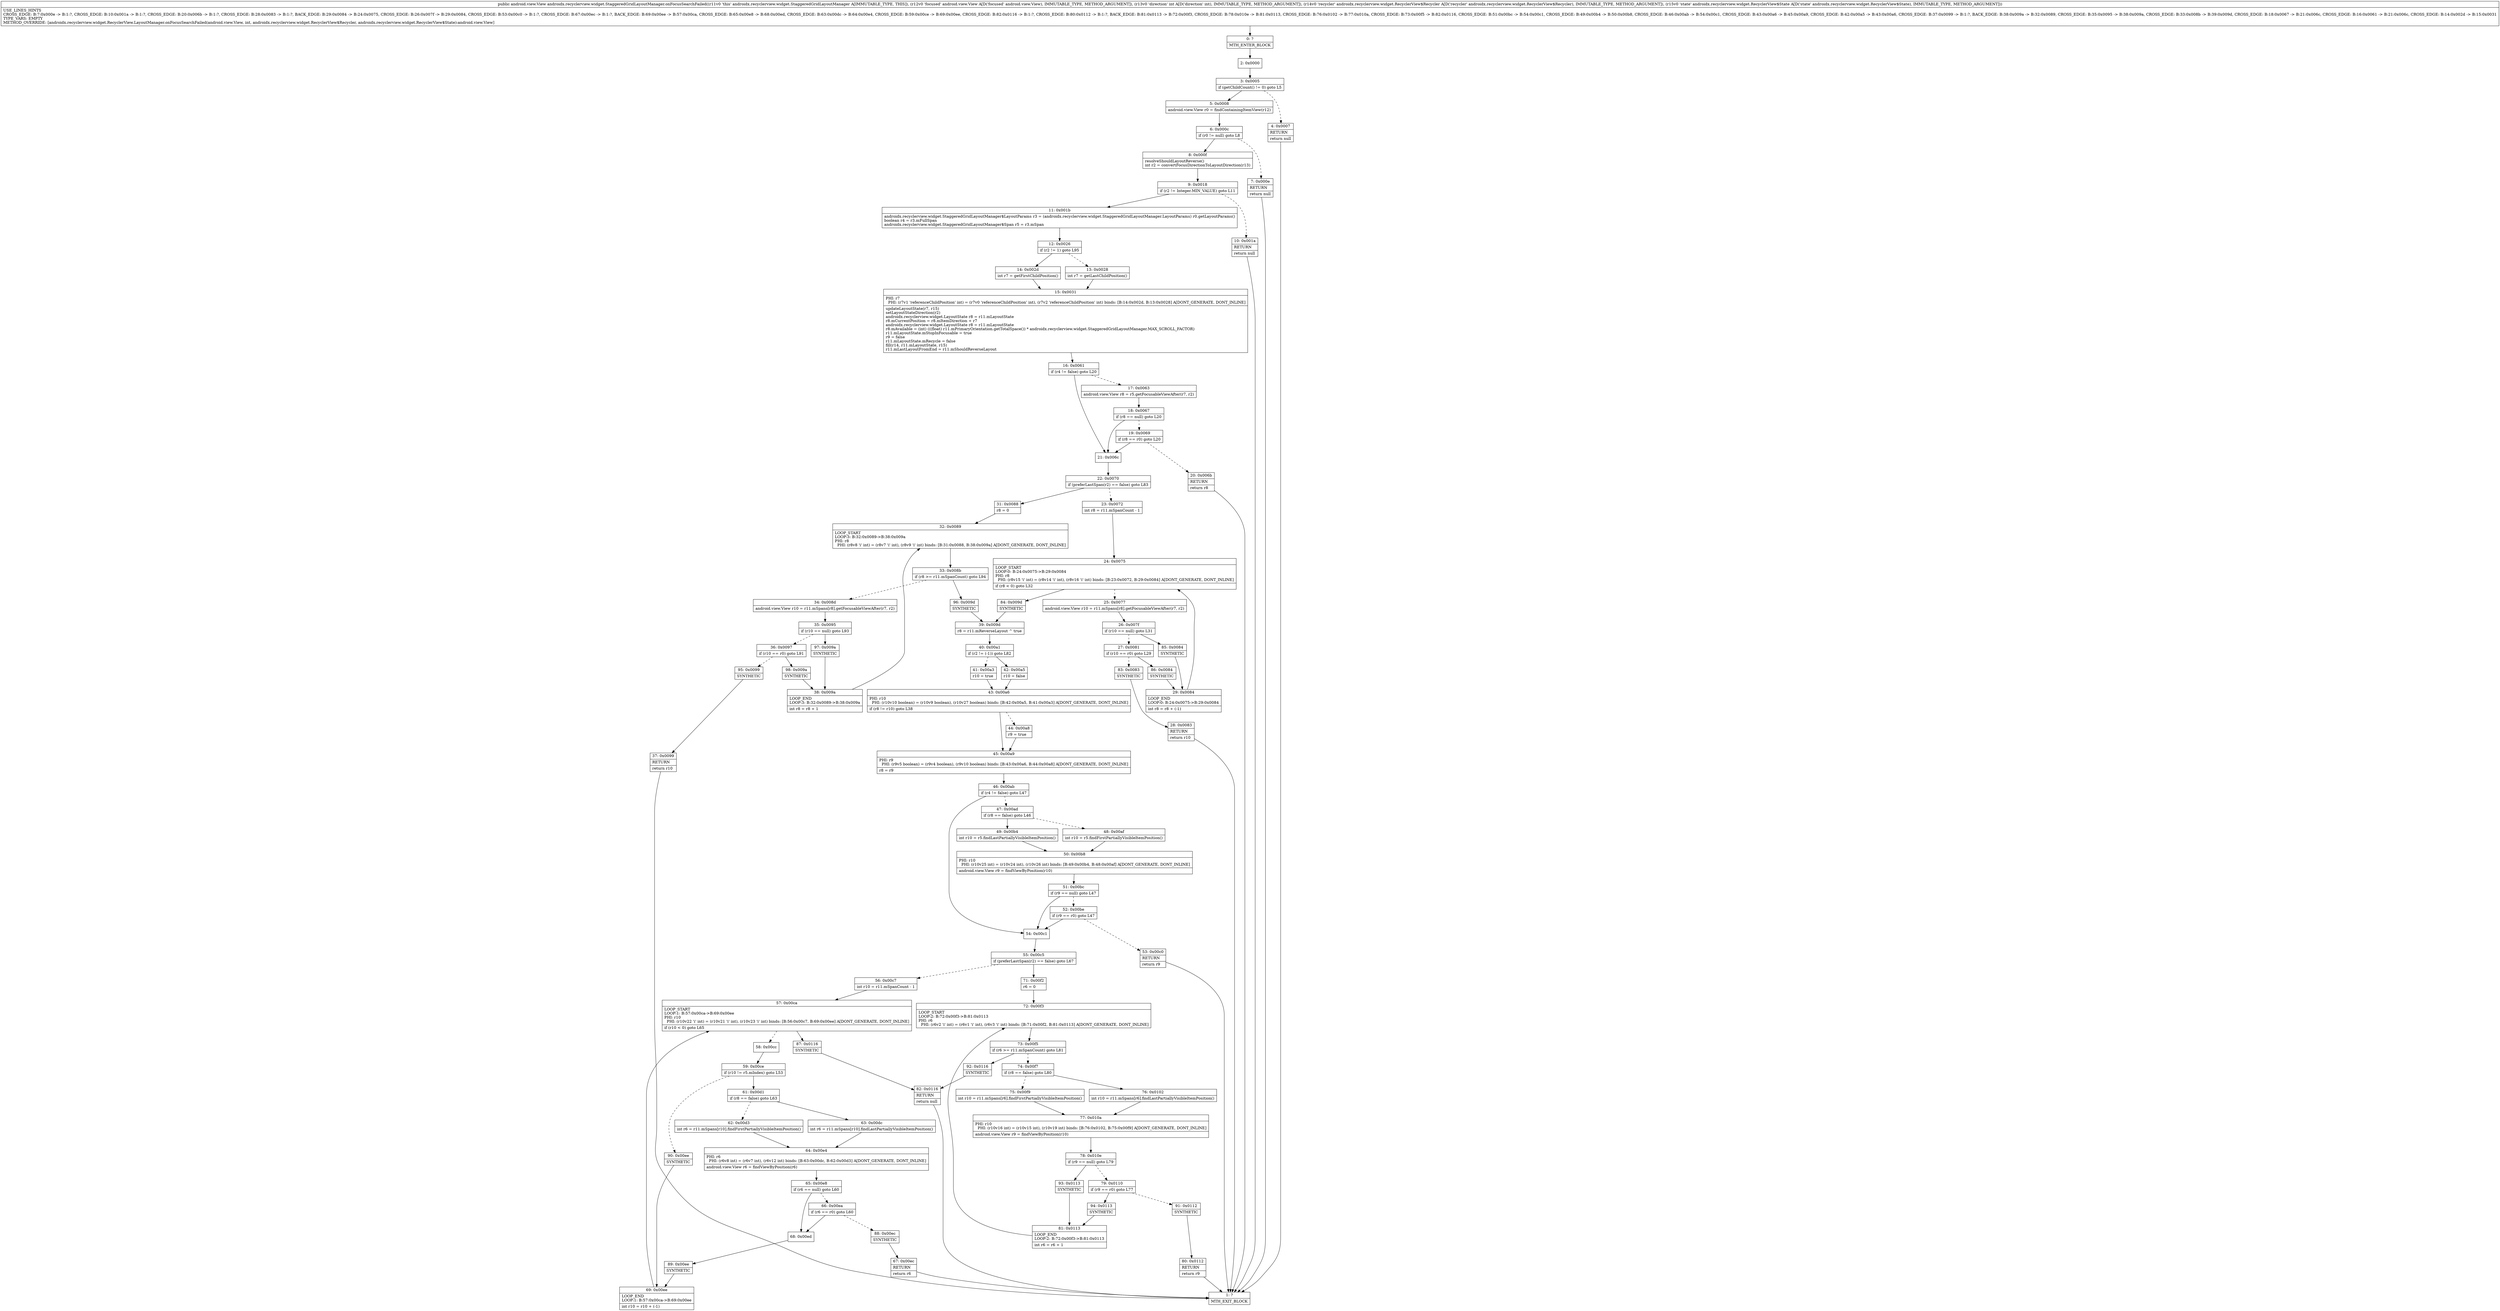 digraph "CFG forandroidx.recyclerview.widget.StaggeredGridLayoutManager.onFocusSearchFailed(Landroid\/view\/View;ILandroidx\/recyclerview\/widget\/RecyclerView$Recycler;Landroidx\/recyclerview\/widget\/RecyclerView$State;)Landroid\/view\/View;" {
Node_0 [shape=record,label="{0\:\ ?|MTH_ENTER_BLOCK\l}"];
Node_2 [shape=record,label="{2\:\ 0x0000}"];
Node_3 [shape=record,label="{3\:\ 0x0005|if (getChildCount() != 0) goto L5\l}"];
Node_4 [shape=record,label="{4\:\ 0x0007|RETURN\l|return null\l}"];
Node_1 [shape=record,label="{1\:\ ?|MTH_EXIT_BLOCK\l}"];
Node_5 [shape=record,label="{5\:\ 0x0008|android.view.View r0 = findContainingItemView(r12)\l}"];
Node_6 [shape=record,label="{6\:\ 0x000c|if (r0 != null) goto L8\l}"];
Node_7 [shape=record,label="{7\:\ 0x000e|RETURN\l|return null\l}"];
Node_8 [shape=record,label="{8\:\ 0x000f|resolveShouldLayoutReverse()\lint r2 = convertFocusDirectionToLayoutDirection(r13)\l}"];
Node_9 [shape=record,label="{9\:\ 0x0018|if (r2 != Integer.MIN_VALUE) goto L11\l}"];
Node_10 [shape=record,label="{10\:\ 0x001a|RETURN\l|return null\l}"];
Node_11 [shape=record,label="{11\:\ 0x001b|androidx.recyclerview.widget.StaggeredGridLayoutManager$LayoutParams r3 = (androidx.recyclerview.widget.StaggeredGridLayoutManager.LayoutParams) r0.getLayoutParams()\lboolean r4 = r3.mFullSpan\landroidx.recyclerview.widget.StaggeredGridLayoutManager$Span r5 = r3.mSpan\l}"];
Node_12 [shape=record,label="{12\:\ 0x0026|if (r2 != 1) goto L95\l}"];
Node_13 [shape=record,label="{13\:\ 0x0028|int r7 = getLastChildPosition()\l}"];
Node_15 [shape=record,label="{15\:\ 0x0031|PHI: r7 \l  PHI: (r7v1 'referenceChildPosition' int) = (r7v0 'referenceChildPosition' int), (r7v2 'referenceChildPosition' int) binds: [B:14:0x002d, B:13:0x0028] A[DONT_GENERATE, DONT_INLINE]\l|updateLayoutState(r7, r15)\lsetLayoutStateDirection(r2)\landroidx.recyclerview.widget.LayoutState r8 = r11.mLayoutState\lr8.mCurrentPosition = r8.mItemDirection + r7\landroidx.recyclerview.widget.LayoutState r8 = r11.mLayoutState\lr8.mAvailable = (int) (((float) r11.mPrimaryOrientation.getTotalSpace()) * androidx.recyclerview.widget.StaggeredGridLayoutManager.MAX_SCROLL_FACTOR)\lr11.mLayoutState.mStopInFocusable = true\lr9 = false\lr11.mLayoutState.mRecycle = false\lfill(r14, r11.mLayoutState, r15)\lr11.mLastLayoutFromEnd = r11.mShouldReverseLayout\l}"];
Node_16 [shape=record,label="{16\:\ 0x0061|if (r4 != false) goto L20\l}"];
Node_17 [shape=record,label="{17\:\ 0x0063|android.view.View r8 = r5.getFocusableViewAfter(r7, r2)\l}"];
Node_18 [shape=record,label="{18\:\ 0x0067|if (r8 == null) goto L20\l}"];
Node_19 [shape=record,label="{19\:\ 0x0069|if (r8 == r0) goto L20\l}"];
Node_20 [shape=record,label="{20\:\ 0x006b|RETURN\l|return r8\l}"];
Node_21 [shape=record,label="{21\:\ 0x006c}"];
Node_22 [shape=record,label="{22\:\ 0x0070|if (preferLastSpan(r2) == false) goto L83\l}"];
Node_23 [shape=record,label="{23\:\ 0x0072|int r8 = r11.mSpanCount \- 1\l}"];
Node_24 [shape=record,label="{24\:\ 0x0075|LOOP_START\lLOOP:0: B:24:0x0075\-\>B:29:0x0084\lPHI: r8 \l  PHI: (r8v15 'i' int) = (r8v14 'i' int), (r8v16 'i' int) binds: [B:23:0x0072, B:29:0x0084] A[DONT_GENERATE, DONT_INLINE]\l|if (r8 \< 0) goto L32\l}"];
Node_25 [shape=record,label="{25\:\ 0x0077|android.view.View r10 = r11.mSpans[r8].getFocusableViewAfter(r7, r2)\l}"];
Node_26 [shape=record,label="{26\:\ 0x007f|if (r10 == null) goto L31\l}"];
Node_27 [shape=record,label="{27\:\ 0x0081|if (r10 == r0) goto L29\l}"];
Node_83 [shape=record,label="{83\:\ 0x0083|SYNTHETIC\l}"];
Node_28 [shape=record,label="{28\:\ 0x0083|RETURN\l|return r10\l}"];
Node_86 [shape=record,label="{86\:\ 0x0084|SYNTHETIC\l}"];
Node_29 [shape=record,label="{29\:\ 0x0084|LOOP_END\lLOOP:0: B:24:0x0075\-\>B:29:0x0084\l|int r8 = r8 + (\-1)\l}"];
Node_85 [shape=record,label="{85\:\ 0x0084|SYNTHETIC\l}"];
Node_84 [shape=record,label="{84\:\ 0x009d|SYNTHETIC\l}"];
Node_39 [shape=record,label="{39\:\ 0x009d|r8 = r11.mReverseLayout ^ true\l}"];
Node_40 [shape=record,label="{40\:\ 0x00a1|if (r2 != (\-1)) goto L82\l}"];
Node_41 [shape=record,label="{41\:\ 0x00a3|r10 = true\l}"];
Node_43 [shape=record,label="{43\:\ 0x00a6|PHI: r10 \l  PHI: (r10v10 boolean) = (r10v9 boolean), (r10v27 boolean) binds: [B:42:0x00a5, B:41:0x00a3] A[DONT_GENERATE, DONT_INLINE]\l|if (r8 != r10) goto L38\l}"];
Node_44 [shape=record,label="{44\:\ 0x00a8|r9 = true\l}"];
Node_45 [shape=record,label="{45\:\ 0x00a9|PHI: r9 \l  PHI: (r9v5 boolean) = (r9v4 boolean), (r9v10 boolean) binds: [B:43:0x00a6, B:44:0x00a8] A[DONT_GENERATE, DONT_INLINE]\l|r8 = r9\l}"];
Node_46 [shape=record,label="{46\:\ 0x00ab|if (r4 != false) goto L47\l}"];
Node_47 [shape=record,label="{47\:\ 0x00ad|if (r8 == false) goto L46\l}"];
Node_48 [shape=record,label="{48\:\ 0x00af|int r10 = r5.findFirstPartiallyVisibleItemPosition()\l}"];
Node_50 [shape=record,label="{50\:\ 0x00b8|PHI: r10 \l  PHI: (r10v25 int) = (r10v24 int), (r10v26 int) binds: [B:49:0x00b4, B:48:0x00af] A[DONT_GENERATE, DONT_INLINE]\l|android.view.View r9 = findViewByPosition(r10)\l}"];
Node_51 [shape=record,label="{51\:\ 0x00bc|if (r9 == null) goto L47\l}"];
Node_52 [shape=record,label="{52\:\ 0x00be|if (r9 == r0) goto L47\l}"];
Node_53 [shape=record,label="{53\:\ 0x00c0|RETURN\l|return r9\l}"];
Node_49 [shape=record,label="{49\:\ 0x00b4|int r10 = r5.findLastPartiallyVisibleItemPosition()\l}"];
Node_54 [shape=record,label="{54\:\ 0x00c1}"];
Node_55 [shape=record,label="{55\:\ 0x00c5|if (preferLastSpan(r2) == false) goto L67\l}"];
Node_56 [shape=record,label="{56\:\ 0x00c7|int r10 = r11.mSpanCount \- 1\l}"];
Node_57 [shape=record,label="{57\:\ 0x00ca|LOOP_START\lLOOP:1: B:57:0x00ca\-\>B:69:0x00ee\lPHI: r10 \l  PHI: (r10v22 'i' int) = (r10v21 'i' int), (r10v23 'i' int) binds: [B:56:0x00c7, B:69:0x00ee] A[DONT_GENERATE, DONT_INLINE]\l|if (r10 \< 0) goto L65\l}"];
Node_58 [shape=record,label="{58\:\ 0x00cc}"];
Node_59 [shape=record,label="{59\:\ 0x00ce|if (r10 != r5.mIndex) goto L53\l}"];
Node_61 [shape=record,label="{61\:\ 0x00d1|if (r8 == false) goto L63\l}"];
Node_62 [shape=record,label="{62\:\ 0x00d3|int r6 = r11.mSpans[r10].findFirstPartiallyVisibleItemPosition()\l}"];
Node_64 [shape=record,label="{64\:\ 0x00e4|PHI: r6 \l  PHI: (r6v8 int) = (r6v7 int), (r6v12 int) binds: [B:63:0x00dc, B:62:0x00d3] A[DONT_GENERATE, DONT_INLINE]\l|android.view.View r6 = findViewByPosition(r6)\l}"];
Node_65 [shape=record,label="{65\:\ 0x00e8|if (r6 == null) goto L60\l}"];
Node_66 [shape=record,label="{66\:\ 0x00ea|if (r6 == r0) goto L60\l}"];
Node_88 [shape=record,label="{88\:\ 0x00ec|SYNTHETIC\l}"];
Node_67 [shape=record,label="{67\:\ 0x00ec|RETURN\l|return r6\l}"];
Node_68 [shape=record,label="{68\:\ 0x00ed}"];
Node_89 [shape=record,label="{89\:\ 0x00ee|SYNTHETIC\l}"];
Node_69 [shape=record,label="{69\:\ 0x00ee|LOOP_END\lLOOP:1: B:57:0x00ca\-\>B:69:0x00ee\l|int r10 = r10 + (\-1)\l}"];
Node_63 [shape=record,label="{63\:\ 0x00dc|int r6 = r11.mSpans[r10].findLastPartiallyVisibleItemPosition()\l}"];
Node_90 [shape=record,label="{90\:\ 0x00ee|SYNTHETIC\l}"];
Node_87 [shape=record,label="{87\:\ 0x0116|SYNTHETIC\l}"];
Node_82 [shape=record,label="{82\:\ 0x0116|RETURN\l|return null\l}"];
Node_71 [shape=record,label="{71\:\ 0x00f2|r6 = 0\l}"];
Node_72 [shape=record,label="{72\:\ 0x00f3|LOOP_START\lLOOP:2: B:72:0x00f3\-\>B:81:0x0113\lPHI: r6 \l  PHI: (r6v2 'i' int) = (r6v1 'i' int), (r6v3 'i' int) binds: [B:71:0x00f2, B:81:0x0113] A[DONT_GENERATE, DONT_INLINE]\l}"];
Node_73 [shape=record,label="{73\:\ 0x00f5|if (r6 \>= r11.mSpanCount) goto L81\l}"];
Node_74 [shape=record,label="{74\:\ 0x00f7|if (r8 == false) goto L80\l}"];
Node_75 [shape=record,label="{75\:\ 0x00f9|int r10 = r11.mSpans[r6].findFirstPartiallyVisibleItemPosition()\l}"];
Node_77 [shape=record,label="{77\:\ 0x010a|PHI: r10 \l  PHI: (r10v16 int) = (r10v15 int), (r10v19 int) binds: [B:76:0x0102, B:75:0x00f9] A[DONT_GENERATE, DONT_INLINE]\l|android.view.View r9 = findViewByPosition(r10)\l}"];
Node_78 [shape=record,label="{78\:\ 0x010e|if (r9 == null) goto L79\l}"];
Node_79 [shape=record,label="{79\:\ 0x0110|if (r9 == r0) goto L77\l}"];
Node_91 [shape=record,label="{91\:\ 0x0112|SYNTHETIC\l}"];
Node_80 [shape=record,label="{80\:\ 0x0112|RETURN\l|return r9\l}"];
Node_94 [shape=record,label="{94\:\ 0x0113|SYNTHETIC\l}"];
Node_81 [shape=record,label="{81\:\ 0x0113|LOOP_END\lLOOP:2: B:72:0x00f3\-\>B:81:0x0113\l|int r6 = r6 + 1\l}"];
Node_93 [shape=record,label="{93\:\ 0x0113|SYNTHETIC\l}"];
Node_76 [shape=record,label="{76\:\ 0x0102|int r10 = r11.mSpans[r6].findLastPartiallyVisibleItemPosition()\l}"];
Node_92 [shape=record,label="{92\:\ 0x0116|SYNTHETIC\l}"];
Node_42 [shape=record,label="{42\:\ 0x00a5|r10 = false\l}"];
Node_31 [shape=record,label="{31\:\ 0x0088|r8 = 0\l}"];
Node_32 [shape=record,label="{32\:\ 0x0089|LOOP_START\lLOOP:3: B:32:0x0089\-\>B:38:0x009a\lPHI: r8 \l  PHI: (r8v8 'i' int) = (r8v7 'i' int), (r8v9 'i' int) binds: [B:31:0x0088, B:38:0x009a] A[DONT_GENERATE, DONT_INLINE]\l}"];
Node_33 [shape=record,label="{33\:\ 0x008b|if (r8 \>= r11.mSpanCount) goto L94\l}"];
Node_34 [shape=record,label="{34\:\ 0x008d|android.view.View r10 = r11.mSpans[r8].getFocusableViewAfter(r7, r2)\l}"];
Node_35 [shape=record,label="{35\:\ 0x0095|if (r10 == null) goto L93\l}"];
Node_36 [shape=record,label="{36\:\ 0x0097|if (r10 == r0) goto L91\l}"];
Node_95 [shape=record,label="{95\:\ 0x0099|SYNTHETIC\l}"];
Node_37 [shape=record,label="{37\:\ 0x0099|RETURN\l|return r10\l}"];
Node_98 [shape=record,label="{98\:\ 0x009a|SYNTHETIC\l}"];
Node_38 [shape=record,label="{38\:\ 0x009a|LOOP_END\lLOOP:3: B:32:0x0089\-\>B:38:0x009a\l|int r8 = r8 + 1\l}"];
Node_97 [shape=record,label="{97\:\ 0x009a|SYNTHETIC\l}"];
Node_96 [shape=record,label="{96\:\ 0x009d|SYNTHETIC\l}"];
Node_14 [shape=record,label="{14\:\ 0x002d|int r7 = getFirstChildPosition()\l}"];
MethodNode[shape=record,label="{public android.view.View androidx.recyclerview.widget.StaggeredGridLayoutManager.onFocusSearchFailed((r11v0 'this' androidx.recyclerview.widget.StaggeredGridLayoutManager A[IMMUTABLE_TYPE, THIS]), (r12v0 'focused' android.view.View A[D('focused' android.view.View), IMMUTABLE_TYPE, METHOD_ARGUMENT]), (r13v0 'direction' int A[D('direction' int), IMMUTABLE_TYPE, METHOD_ARGUMENT]), (r14v0 'recycler' androidx.recyclerview.widget.RecyclerView$Recycler A[D('recycler' androidx.recyclerview.widget.RecyclerView$Recycler), IMMUTABLE_TYPE, METHOD_ARGUMENT]), (r15v0 'state' androidx.recyclerview.widget.RecyclerView$State A[D('state' androidx.recyclerview.widget.RecyclerView$State), IMMUTABLE_TYPE, METHOD_ARGUMENT]))  | USE_LINES_HINTS\lCROSS_EDGE: B:7:0x000e \-\> B:1:?, CROSS_EDGE: B:10:0x001a \-\> B:1:?, CROSS_EDGE: B:20:0x006b \-\> B:1:?, CROSS_EDGE: B:28:0x0083 \-\> B:1:?, BACK_EDGE: B:29:0x0084 \-\> B:24:0x0075, CROSS_EDGE: B:26:0x007f \-\> B:29:0x0084, CROSS_EDGE: B:53:0x00c0 \-\> B:1:?, CROSS_EDGE: B:67:0x00ec \-\> B:1:?, BACK_EDGE: B:69:0x00ee \-\> B:57:0x00ca, CROSS_EDGE: B:65:0x00e8 \-\> B:68:0x00ed, CROSS_EDGE: B:63:0x00dc \-\> B:64:0x00e4, CROSS_EDGE: B:59:0x00ce \-\> B:69:0x00ee, CROSS_EDGE: B:82:0x0116 \-\> B:1:?, CROSS_EDGE: B:80:0x0112 \-\> B:1:?, BACK_EDGE: B:81:0x0113 \-\> B:72:0x00f3, CROSS_EDGE: B:78:0x010e \-\> B:81:0x0113, CROSS_EDGE: B:76:0x0102 \-\> B:77:0x010a, CROSS_EDGE: B:73:0x00f5 \-\> B:82:0x0116, CROSS_EDGE: B:51:0x00bc \-\> B:54:0x00c1, CROSS_EDGE: B:49:0x00b4 \-\> B:50:0x00b8, CROSS_EDGE: B:46:0x00ab \-\> B:54:0x00c1, CROSS_EDGE: B:43:0x00a6 \-\> B:45:0x00a9, CROSS_EDGE: B:42:0x00a5 \-\> B:43:0x00a6, CROSS_EDGE: B:37:0x0099 \-\> B:1:?, BACK_EDGE: B:38:0x009a \-\> B:32:0x0089, CROSS_EDGE: B:35:0x0095 \-\> B:38:0x009a, CROSS_EDGE: B:33:0x008b \-\> B:39:0x009d, CROSS_EDGE: B:18:0x0067 \-\> B:21:0x006c, CROSS_EDGE: B:16:0x0061 \-\> B:21:0x006c, CROSS_EDGE: B:14:0x002d \-\> B:15:0x0031\lTYPE_VARS: EMPTY\lMETHOD_OVERRIDE: [androidx.recyclerview.widget.RecyclerView.LayoutManager.onFocusSearchFailed(android.view.View, int, androidx.recyclerview.widget.RecyclerView$Recycler, androidx.recyclerview.widget.RecyclerView$State):android.view.View]\l}"];
MethodNode -> Node_0;Node_0 -> Node_2;
Node_2 -> Node_3;
Node_3 -> Node_4[style=dashed];
Node_3 -> Node_5;
Node_4 -> Node_1;
Node_5 -> Node_6;
Node_6 -> Node_7[style=dashed];
Node_6 -> Node_8;
Node_7 -> Node_1;
Node_8 -> Node_9;
Node_9 -> Node_10[style=dashed];
Node_9 -> Node_11;
Node_10 -> Node_1;
Node_11 -> Node_12;
Node_12 -> Node_13[style=dashed];
Node_12 -> Node_14;
Node_13 -> Node_15;
Node_15 -> Node_16;
Node_16 -> Node_17[style=dashed];
Node_16 -> Node_21;
Node_17 -> Node_18;
Node_18 -> Node_19[style=dashed];
Node_18 -> Node_21;
Node_19 -> Node_20[style=dashed];
Node_19 -> Node_21;
Node_20 -> Node_1;
Node_21 -> Node_22;
Node_22 -> Node_23[style=dashed];
Node_22 -> Node_31;
Node_23 -> Node_24;
Node_24 -> Node_25[style=dashed];
Node_24 -> Node_84;
Node_25 -> Node_26;
Node_26 -> Node_27[style=dashed];
Node_26 -> Node_85;
Node_27 -> Node_83[style=dashed];
Node_27 -> Node_86;
Node_83 -> Node_28;
Node_28 -> Node_1;
Node_86 -> Node_29;
Node_29 -> Node_24;
Node_85 -> Node_29;
Node_84 -> Node_39;
Node_39 -> Node_40;
Node_40 -> Node_41[style=dashed];
Node_40 -> Node_42;
Node_41 -> Node_43;
Node_43 -> Node_44[style=dashed];
Node_43 -> Node_45;
Node_44 -> Node_45;
Node_45 -> Node_46;
Node_46 -> Node_47[style=dashed];
Node_46 -> Node_54;
Node_47 -> Node_48[style=dashed];
Node_47 -> Node_49;
Node_48 -> Node_50;
Node_50 -> Node_51;
Node_51 -> Node_52[style=dashed];
Node_51 -> Node_54;
Node_52 -> Node_53[style=dashed];
Node_52 -> Node_54;
Node_53 -> Node_1;
Node_49 -> Node_50;
Node_54 -> Node_55;
Node_55 -> Node_56[style=dashed];
Node_55 -> Node_71;
Node_56 -> Node_57;
Node_57 -> Node_58[style=dashed];
Node_57 -> Node_87;
Node_58 -> Node_59;
Node_59 -> Node_61;
Node_59 -> Node_90[style=dashed];
Node_61 -> Node_62[style=dashed];
Node_61 -> Node_63;
Node_62 -> Node_64;
Node_64 -> Node_65;
Node_65 -> Node_66[style=dashed];
Node_65 -> Node_68;
Node_66 -> Node_68;
Node_66 -> Node_88[style=dashed];
Node_88 -> Node_67;
Node_67 -> Node_1;
Node_68 -> Node_89;
Node_89 -> Node_69;
Node_69 -> Node_57;
Node_63 -> Node_64;
Node_90 -> Node_69;
Node_87 -> Node_82;
Node_82 -> Node_1;
Node_71 -> Node_72;
Node_72 -> Node_73;
Node_73 -> Node_74[style=dashed];
Node_73 -> Node_92;
Node_74 -> Node_75[style=dashed];
Node_74 -> Node_76;
Node_75 -> Node_77;
Node_77 -> Node_78;
Node_78 -> Node_79[style=dashed];
Node_78 -> Node_93;
Node_79 -> Node_91[style=dashed];
Node_79 -> Node_94;
Node_91 -> Node_80;
Node_80 -> Node_1;
Node_94 -> Node_81;
Node_81 -> Node_72;
Node_93 -> Node_81;
Node_76 -> Node_77;
Node_92 -> Node_82;
Node_42 -> Node_43;
Node_31 -> Node_32;
Node_32 -> Node_33;
Node_33 -> Node_34[style=dashed];
Node_33 -> Node_96;
Node_34 -> Node_35;
Node_35 -> Node_36[style=dashed];
Node_35 -> Node_97;
Node_36 -> Node_95[style=dashed];
Node_36 -> Node_98;
Node_95 -> Node_37;
Node_37 -> Node_1;
Node_98 -> Node_38;
Node_38 -> Node_32;
Node_97 -> Node_38;
Node_96 -> Node_39;
Node_14 -> Node_15;
}

